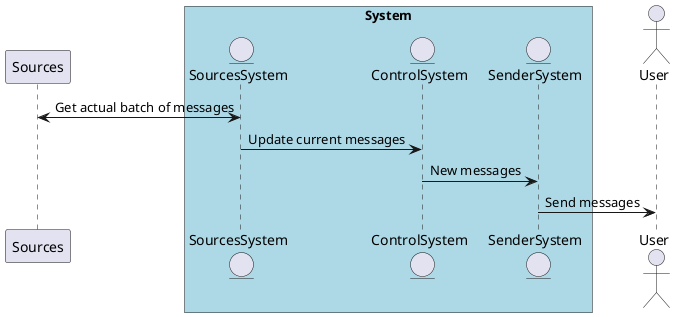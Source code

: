 @startuml
participant Sources
box "System" #LightBlue
	entity SourcesSystem
    entity ControlSystem
    entity SenderSystem
end box
actor User

SourcesSystem <-> Sources: Get actual batch of messages
SourcesSystem -> ControlSystem: Update current messages
ControlSystem -> SenderSystem: New messages
SenderSystem -> User: Send messages
@enduml